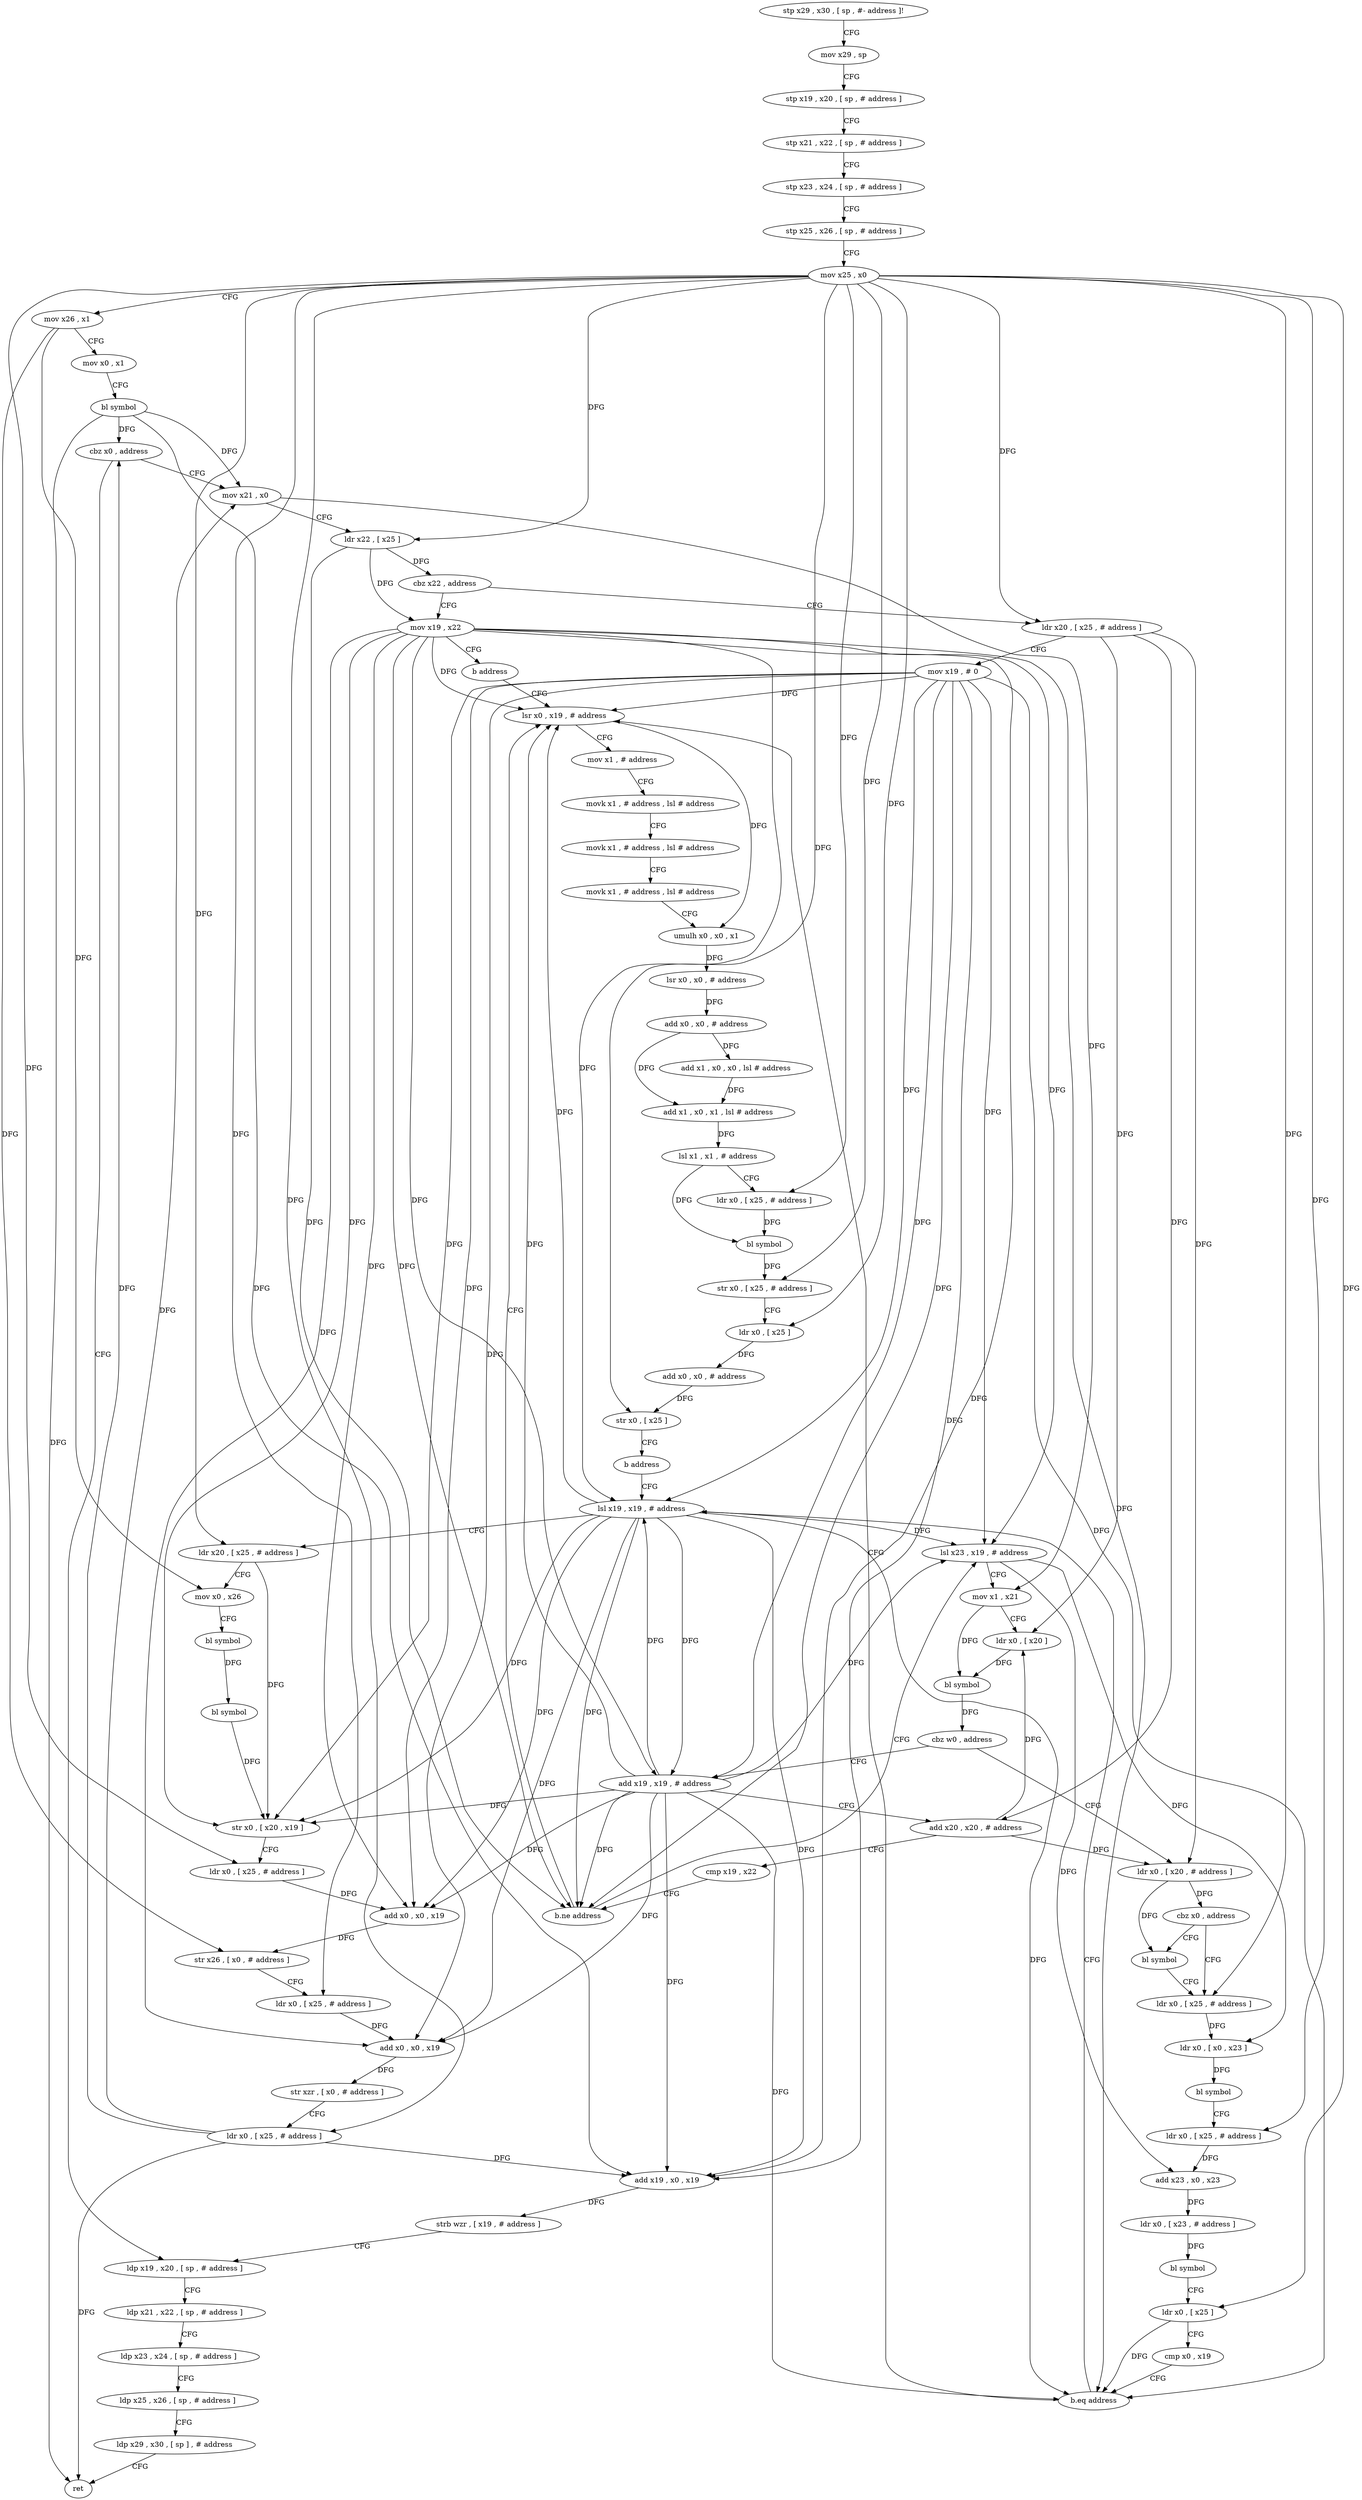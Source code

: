 digraph "func" {
"147828" [label = "stp x29 , x30 , [ sp , #- address ]!" ]
"147832" [label = "mov x29 , sp" ]
"147836" [label = "stp x19 , x20 , [ sp , # address ]" ]
"147840" [label = "stp x21 , x22 , [ sp , # address ]" ]
"147844" [label = "stp x23 , x24 , [ sp , # address ]" ]
"147848" [label = "stp x25 , x26 , [ sp , # address ]" ]
"147852" [label = "mov x25 , x0" ]
"147856" [label = "mov x26 , x1" ]
"147860" [label = "mov x0 , x1" ]
"147864" [label = "bl symbol" ]
"147868" [label = "cbz x0 , address" ]
"148112" [label = "ldp x19 , x20 , [ sp , # address ]" ]
"147872" [label = "mov x21 , x0" ]
"148116" [label = "ldp x21 , x22 , [ sp , # address ]" ]
"148120" [label = "ldp x23 , x24 , [ sp , # address ]" ]
"148124" [label = "ldp x25 , x26 , [ sp , # address ]" ]
"148128" [label = "ldp x29 , x30 , [ sp ] , # address" ]
"148132" [label = "ret" ]
"147876" [label = "ldr x22 , [ x25 ]" ]
"147880" [label = "cbz x22 , address" ]
"148136" [label = "mov x19 , x22" ]
"147884" [label = "ldr x20 , [ x25 , # address ]" ]
"148140" [label = "b address" ]
"147928" [label = "lsr x0 , x19 , # address" ]
"147888" [label = "mov x19 , # 0" ]
"147892" [label = "lsl x23 , x19 , # address" ]
"147932" [label = "mov x1 , # address" ]
"147936" [label = "movk x1 , # address , lsl # address" ]
"147940" [label = "movk x1 , # address , lsl # address" ]
"147944" [label = "movk x1 , # address , lsl # address" ]
"147948" [label = "umulh x0 , x0 , x1" ]
"147952" [label = "lsr x0 , x0 , # address" ]
"147956" [label = "add x0 , x0 , # address" ]
"147960" [label = "add x1 , x0 , x0 , lsl # address" ]
"147964" [label = "add x1 , x0 , x1 , lsl # address" ]
"147968" [label = "lsl x1 , x1 , # address" ]
"147972" [label = "ldr x0 , [ x25 , # address ]" ]
"147976" [label = "bl symbol" ]
"147980" [label = "str x0 , [ x25 , # address ]" ]
"147984" [label = "ldr x0 , [ x25 ]" ]
"147988" [label = "add x0 , x0 , # address" ]
"147992" [label = "str x0 , [ x25 ]" ]
"147996" [label = "b address" ]
"148052" [label = "lsl x19 , x19 , # address" ]
"148000" [label = "ldr x0 , [ x20 , # address ]" ]
"148004" [label = "cbz x0 , address" ]
"148012" [label = "ldr x0 , [ x25 , # address ]" ]
"148008" [label = "bl symbol" ]
"147912" [label = "add x19 , x19 , # address" ]
"147916" [label = "add x20 , x20 , # address" ]
"147920" [label = "cmp x19 , x22" ]
"147924" [label = "b.ne address" ]
"148056" [label = "ldr x20 , [ x25 , # address ]" ]
"148060" [label = "mov x0 , x26" ]
"148064" [label = "bl symbol" ]
"148068" [label = "bl symbol" ]
"148072" [label = "str x0 , [ x20 , x19 ]" ]
"148076" [label = "ldr x0 , [ x25 , # address ]" ]
"148080" [label = "add x0 , x0 , x19" ]
"148084" [label = "str x26 , [ x0 , # address ]" ]
"148088" [label = "ldr x0 , [ x25 , # address ]" ]
"148092" [label = "add x0 , x0 , x19" ]
"148096" [label = "str xzr , [ x0 , # address ]" ]
"148100" [label = "ldr x0 , [ x25 , # address ]" ]
"148104" [label = "add x19 , x0 , x19" ]
"148108" [label = "strb wzr , [ x19 , # address ]" ]
"148016" [label = "ldr x0 , [ x0 , x23 ]" ]
"148020" [label = "bl symbol" ]
"148024" [label = "ldr x0 , [ x25 , # address ]" ]
"148028" [label = "add x23 , x0 , x23" ]
"148032" [label = "ldr x0 , [ x23 , # address ]" ]
"148036" [label = "bl symbol" ]
"148040" [label = "ldr x0 , [ x25 ]" ]
"148044" [label = "cmp x0 , x19" ]
"148048" [label = "b.eq address" ]
"147896" [label = "mov x1 , x21" ]
"147900" [label = "ldr x0 , [ x20 ]" ]
"147904" [label = "bl symbol" ]
"147908" [label = "cbz w0 , address" ]
"147828" -> "147832" [ label = "CFG" ]
"147832" -> "147836" [ label = "CFG" ]
"147836" -> "147840" [ label = "CFG" ]
"147840" -> "147844" [ label = "CFG" ]
"147844" -> "147848" [ label = "CFG" ]
"147848" -> "147852" [ label = "CFG" ]
"147852" -> "147856" [ label = "CFG" ]
"147852" -> "147876" [ label = "DFG" ]
"147852" -> "147884" [ label = "DFG" ]
"147852" -> "147972" [ label = "DFG" ]
"147852" -> "147980" [ label = "DFG" ]
"147852" -> "147984" [ label = "DFG" ]
"147852" -> "147992" [ label = "DFG" ]
"147852" -> "148056" [ label = "DFG" ]
"147852" -> "148076" [ label = "DFG" ]
"147852" -> "148088" [ label = "DFG" ]
"147852" -> "148100" [ label = "DFG" ]
"147852" -> "148012" [ label = "DFG" ]
"147852" -> "148024" [ label = "DFG" ]
"147852" -> "148040" [ label = "DFG" ]
"147856" -> "147860" [ label = "CFG" ]
"147856" -> "148060" [ label = "DFG" ]
"147856" -> "148084" [ label = "DFG" ]
"147860" -> "147864" [ label = "CFG" ]
"147864" -> "147868" [ label = "DFG" ]
"147864" -> "148132" [ label = "DFG" ]
"147864" -> "147872" [ label = "DFG" ]
"147864" -> "148104" [ label = "DFG" ]
"147868" -> "148112" [ label = "CFG" ]
"147868" -> "147872" [ label = "CFG" ]
"148112" -> "148116" [ label = "CFG" ]
"147872" -> "147876" [ label = "CFG" ]
"147872" -> "147896" [ label = "DFG" ]
"148116" -> "148120" [ label = "CFG" ]
"148120" -> "148124" [ label = "CFG" ]
"148124" -> "148128" [ label = "CFG" ]
"148128" -> "148132" [ label = "CFG" ]
"147876" -> "147880" [ label = "DFG" ]
"147876" -> "148136" [ label = "DFG" ]
"147876" -> "147924" [ label = "DFG" ]
"147880" -> "148136" [ label = "CFG" ]
"147880" -> "147884" [ label = "CFG" ]
"148136" -> "148140" [ label = "CFG" ]
"148136" -> "147928" [ label = "DFG" ]
"148136" -> "147892" [ label = "DFG" ]
"148136" -> "148052" [ label = "DFG" ]
"148136" -> "148072" [ label = "DFG" ]
"148136" -> "148080" [ label = "DFG" ]
"148136" -> "148092" [ label = "DFG" ]
"148136" -> "148104" [ label = "DFG" ]
"148136" -> "147912" [ label = "DFG" ]
"148136" -> "147924" [ label = "DFG" ]
"148136" -> "148048" [ label = "DFG" ]
"147884" -> "147888" [ label = "CFG" ]
"147884" -> "147900" [ label = "DFG" ]
"147884" -> "148000" [ label = "DFG" ]
"147884" -> "147916" [ label = "DFG" ]
"148140" -> "147928" [ label = "CFG" ]
"147928" -> "147932" [ label = "CFG" ]
"147928" -> "147948" [ label = "DFG" ]
"147888" -> "147892" [ label = "DFG" ]
"147888" -> "147928" [ label = "DFG" ]
"147888" -> "148052" [ label = "DFG" ]
"147888" -> "148072" [ label = "DFG" ]
"147888" -> "148080" [ label = "DFG" ]
"147888" -> "148092" [ label = "DFG" ]
"147888" -> "148104" [ label = "DFG" ]
"147888" -> "147912" [ label = "DFG" ]
"147888" -> "147924" [ label = "DFG" ]
"147888" -> "148048" [ label = "DFG" ]
"147892" -> "147896" [ label = "CFG" ]
"147892" -> "148016" [ label = "DFG" ]
"147892" -> "148028" [ label = "DFG" ]
"147932" -> "147936" [ label = "CFG" ]
"147936" -> "147940" [ label = "CFG" ]
"147940" -> "147944" [ label = "CFG" ]
"147944" -> "147948" [ label = "CFG" ]
"147948" -> "147952" [ label = "DFG" ]
"147952" -> "147956" [ label = "DFG" ]
"147956" -> "147960" [ label = "DFG" ]
"147956" -> "147964" [ label = "DFG" ]
"147960" -> "147964" [ label = "DFG" ]
"147964" -> "147968" [ label = "DFG" ]
"147968" -> "147972" [ label = "CFG" ]
"147968" -> "147976" [ label = "DFG" ]
"147972" -> "147976" [ label = "DFG" ]
"147976" -> "147980" [ label = "DFG" ]
"147980" -> "147984" [ label = "CFG" ]
"147984" -> "147988" [ label = "DFG" ]
"147988" -> "147992" [ label = "DFG" ]
"147992" -> "147996" [ label = "CFG" ]
"147996" -> "148052" [ label = "CFG" ]
"148052" -> "148056" [ label = "CFG" ]
"148052" -> "147928" [ label = "DFG" ]
"148052" -> "147892" [ label = "DFG" ]
"148052" -> "148072" [ label = "DFG" ]
"148052" -> "148080" [ label = "DFG" ]
"148052" -> "148092" [ label = "DFG" ]
"148052" -> "148104" [ label = "DFG" ]
"148052" -> "147912" [ label = "DFG" ]
"148052" -> "147924" [ label = "DFG" ]
"148052" -> "148048" [ label = "DFG" ]
"148000" -> "148004" [ label = "DFG" ]
"148000" -> "148008" [ label = "DFG" ]
"148004" -> "148012" [ label = "CFG" ]
"148004" -> "148008" [ label = "CFG" ]
"148012" -> "148016" [ label = "DFG" ]
"148008" -> "148012" [ label = "CFG" ]
"147912" -> "147916" [ label = "CFG" ]
"147912" -> "147928" [ label = "DFG" ]
"147912" -> "147892" [ label = "DFG" ]
"147912" -> "148052" [ label = "DFG" ]
"147912" -> "148080" [ label = "DFG" ]
"147912" -> "148092" [ label = "DFG" ]
"147912" -> "148104" [ label = "DFG" ]
"147912" -> "148072" [ label = "DFG" ]
"147912" -> "147924" [ label = "DFG" ]
"147912" -> "148048" [ label = "DFG" ]
"147916" -> "147920" [ label = "CFG" ]
"147916" -> "147900" [ label = "DFG" ]
"147916" -> "148000" [ label = "DFG" ]
"147920" -> "147924" [ label = "CFG" ]
"147924" -> "147892" [ label = "CFG" ]
"147924" -> "147928" [ label = "CFG" ]
"148056" -> "148060" [ label = "CFG" ]
"148056" -> "148072" [ label = "DFG" ]
"148060" -> "148064" [ label = "CFG" ]
"148064" -> "148068" [ label = "DFG" ]
"148068" -> "148072" [ label = "DFG" ]
"148072" -> "148076" [ label = "CFG" ]
"148076" -> "148080" [ label = "DFG" ]
"148080" -> "148084" [ label = "DFG" ]
"148084" -> "148088" [ label = "CFG" ]
"148088" -> "148092" [ label = "DFG" ]
"148092" -> "148096" [ label = "DFG" ]
"148096" -> "148100" [ label = "CFG" ]
"148100" -> "148104" [ label = "DFG" ]
"148100" -> "147868" [ label = "DFG" ]
"148100" -> "147872" [ label = "DFG" ]
"148100" -> "148132" [ label = "DFG" ]
"148104" -> "148108" [ label = "DFG" ]
"148108" -> "148112" [ label = "CFG" ]
"148016" -> "148020" [ label = "DFG" ]
"148020" -> "148024" [ label = "CFG" ]
"148024" -> "148028" [ label = "DFG" ]
"148028" -> "148032" [ label = "DFG" ]
"148032" -> "148036" [ label = "DFG" ]
"148036" -> "148040" [ label = "CFG" ]
"148040" -> "148044" [ label = "CFG" ]
"148040" -> "148048" [ label = "DFG" ]
"148044" -> "148048" [ label = "CFG" ]
"148048" -> "147928" [ label = "CFG" ]
"148048" -> "148052" [ label = "CFG" ]
"147896" -> "147900" [ label = "CFG" ]
"147896" -> "147904" [ label = "DFG" ]
"147900" -> "147904" [ label = "DFG" ]
"147904" -> "147908" [ label = "DFG" ]
"147908" -> "148000" [ label = "CFG" ]
"147908" -> "147912" [ label = "CFG" ]
}
